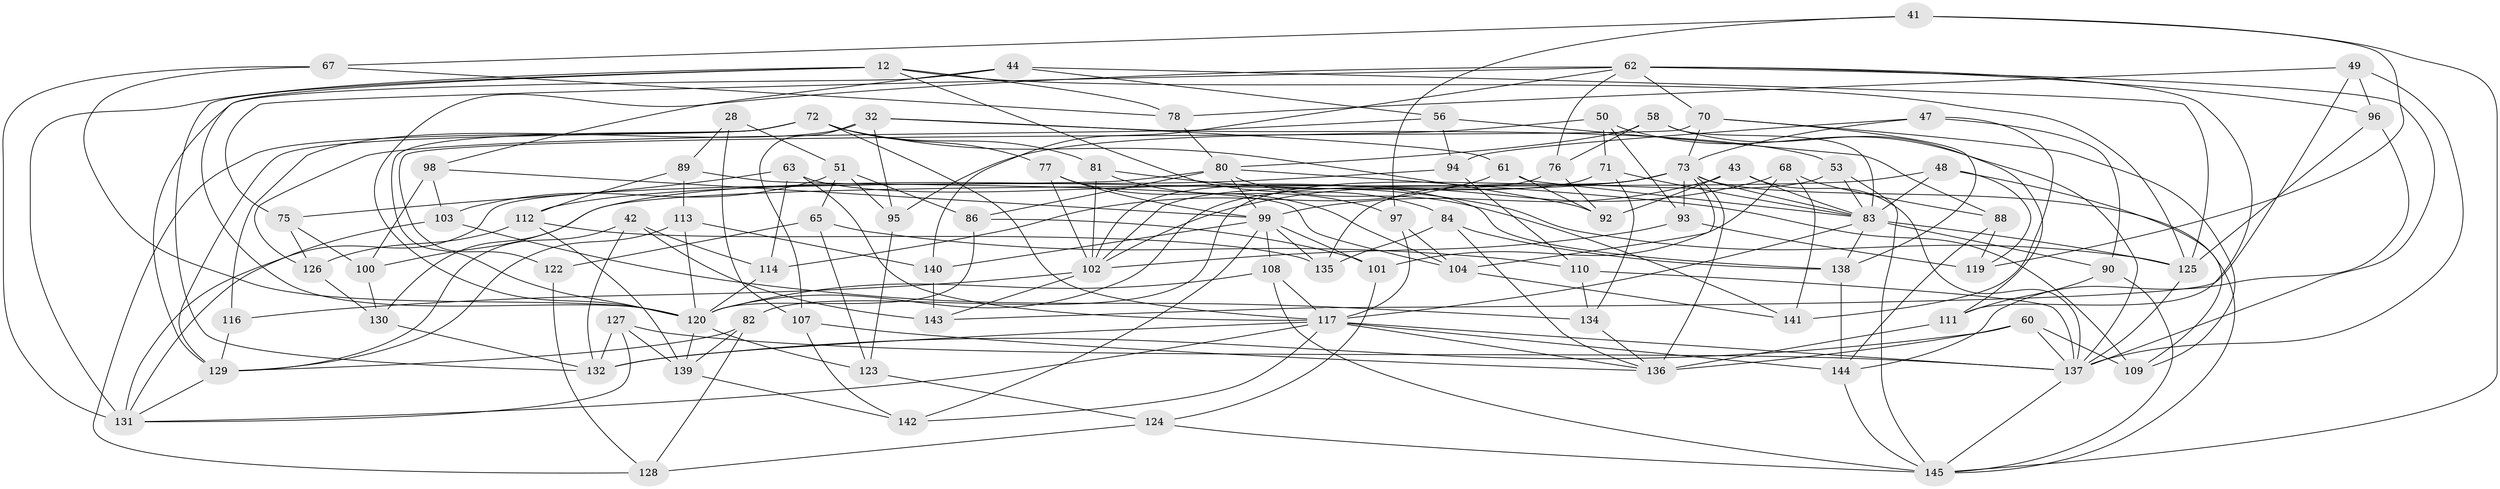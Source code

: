 // original degree distribution, {4: 1.0}
// Generated by graph-tools (version 1.1) at 2025/01/03/04/25 22:01:17]
// undirected, 87 vertices, 212 edges
graph export_dot {
graph [start="1"]
  node [color=gray90,style=filled];
  12 [super="+10"];
  28;
  32 [super="+27"];
  41;
  42;
  43;
  44;
  47;
  48;
  49;
  50;
  51 [super="+17"];
  53;
  56;
  58;
  60 [super="+57"];
  61;
  62 [super="+26"];
  63;
  65;
  67;
  68;
  70 [super="+52"];
  71;
  72 [super="+20+45"];
  73 [super="+18+36+37"];
  75;
  76;
  77 [super="+46"];
  78;
  80 [super="+14+22"];
  81 [super="+5"];
  82;
  83 [super="+9+64"];
  84 [super="+34"];
  86;
  88;
  89;
  90;
  92;
  93;
  94;
  95;
  96;
  97;
  98;
  99 [super="+69"];
  100;
  101;
  102 [super="+30+55"];
  103;
  104 [super="+4"];
  107;
  108;
  109;
  110;
  111;
  112 [super="+39"];
  113;
  114;
  116;
  117 [super="+54+29+85+87"];
  119;
  120 [super="+1+11+16+106"];
  122;
  123;
  124;
  125 [super="+118"];
  126;
  127;
  128;
  129 [super="+33+74"];
  130;
  131 [super="+2+7"];
  132 [super="+23+38"];
  134;
  135;
  136 [super="+31+79"];
  137 [super="+19+115"];
  138 [super="+105"];
  139 [super="+66"];
  140;
  141;
  142;
  143;
  144 [super="+133"];
  145 [super="+25+121"];
  12 -- 78;
  12 -- 84 [weight=2];
  12 -- 125;
  12 -- 131;
  12 -- 120 [weight=2];
  12 -- 132;
  28 -- 89;
  28 -- 107;
  28 -- 51 [weight=2];
  32 -- 95;
  32 -- 116 [weight=2];
  32 -- 53;
  32 -- 107;
  32 -- 61;
  41 -- 119;
  41 -- 145;
  41 -- 67;
  41 -- 97;
  42 -- 114;
  42 -- 129;
  42 -- 143;
  42 -- 132;
  43 -- 92;
  43 -- 83;
  43 -- 137;
  43 -- 99;
  44 -- 56;
  44 -- 98;
  44 -- 125;
  44 -- 129;
  47 -- 94;
  47 -- 141;
  47 -- 90;
  47 -- 73;
  48 -- 109;
  48 -- 100;
  48 -- 119;
  48 -- 83;
  49 -- 96;
  49 -- 143;
  49 -- 78;
  49 -- 137;
  50 -- 95;
  50 -- 93;
  50 -- 71;
  50 -- 137;
  51 -- 86;
  51 -- 65;
  51 -- 103;
  51 -- 95;
  53 -- 135;
  53 -- 83;
  53 -- 145;
  56 -- 88;
  56 -- 94;
  56 -- 126;
  58 -- 111;
  58 -- 76;
  58 -- 83;
  58 -- 80;
  60 -- 132 [weight=2];
  60 -- 109;
  60 -- 136 [weight=2];
  60 -- 137;
  61 -- 114;
  61 -- 92;
  61 -- 83;
  62 -- 76;
  62 -- 70;
  62 -- 120;
  62 -- 96;
  62 -- 137;
  62 -- 75;
  62 -- 140;
  62 -- 111;
  63 -- 114;
  63 -- 75;
  63 -- 117;
  63 -- 138;
  65 -- 122;
  65 -- 123;
  65 -- 110;
  67 -- 78;
  67 -- 120;
  67 -- 131;
  68 -- 101;
  68 -- 88;
  68 -- 141;
  68 -- 102;
  70 -- 109;
  70 -- 122 [weight=2];
  70 -- 138;
  70 -- 73;
  71 -- 134;
  71 -- 102;
  71 -- 83;
  72 -- 128;
  72 -- 117;
  72 -- 129 [weight=2];
  72 -- 92;
  72 -- 77;
  72 -- 120;
  72 -- 81;
  73 -- 120;
  73 -- 93;
  73 -- 82;
  73 -- 104;
  73 -- 130;
  73 -- 83;
  73 -- 145;
  73 -- 136;
  75 -- 100;
  75 -- 126;
  76 -- 92;
  76 -- 102;
  77 -- 104 [weight=2];
  77 -- 99 [weight=2];
  77 -- 102;
  78 -- 80;
  80 -- 131 [weight=2];
  80 -- 109;
  80 -- 141;
  80 -- 86;
  80 -- 99;
  81 -- 97;
  81 -- 125;
  81 -- 102 [weight=3];
  82 -- 128;
  82 -- 129;
  82 -- 139;
  83 -- 90;
  83 -- 138;
  83 -- 125 [weight=2];
  83 -- 117;
  84 -- 135;
  84 -- 138 [weight=2];
  84 -- 136;
  86 -- 101;
  86 -- 120;
  88 -- 119;
  88 -- 144;
  89 -- 113;
  89 -- 104;
  89 -- 112;
  90 -- 111;
  90 -- 145;
  93 -- 119;
  93 -- 102;
  94 -- 110;
  94 -- 112;
  95 -- 123;
  96 -- 144;
  96 -- 125;
  97 -- 117;
  97 -- 104;
  98 -- 103;
  98 -- 100;
  98 -- 99;
  99 -- 101;
  99 -- 140;
  99 -- 135;
  99 -- 108;
  99 -- 142;
  100 -- 130;
  101 -- 124;
  102 -- 116;
  102 -- 143;
  103 -- 134;
  103 -- 131;
  104 -- 141;
  107 -- 142;
  107 -- 136;
  108 -- 120;
  108 -- 117;
  108 -- 145;
  110 -- 134;
  110 -- 137;
  111 -- 136;
  112 -- 126;
  112 -- 139 [weight=2];
  112 -- 135;
  113 -- 140;
  113 -- 120;
  113 -- 129;
  114 -- 120;
  116 -- 129;
  117 -- 144 [weight=2];
  117 -- 142;
  117 -- 132 [weight=2];
  117 -- 137 [weight=2];
  117 -- 131;
  117 -- 136;
  120 -- 123;
  120 -- 139;
  122 -- 128;
  123 -- 124;
  124 -- 128;
  124 -- 145;
  125 -- 137 [weight=2];
  126 -- 130;
  127 -- 132;
  127 -- 131;
  127 -- 137;
  127 -- 139;
  129 -- 131;
  130 -- 132;
  134 -- 136;
  137 -- 145;
  138 -- 144;
  139 -- 142;
  140 -- 143;
  144 -- 145;
}
